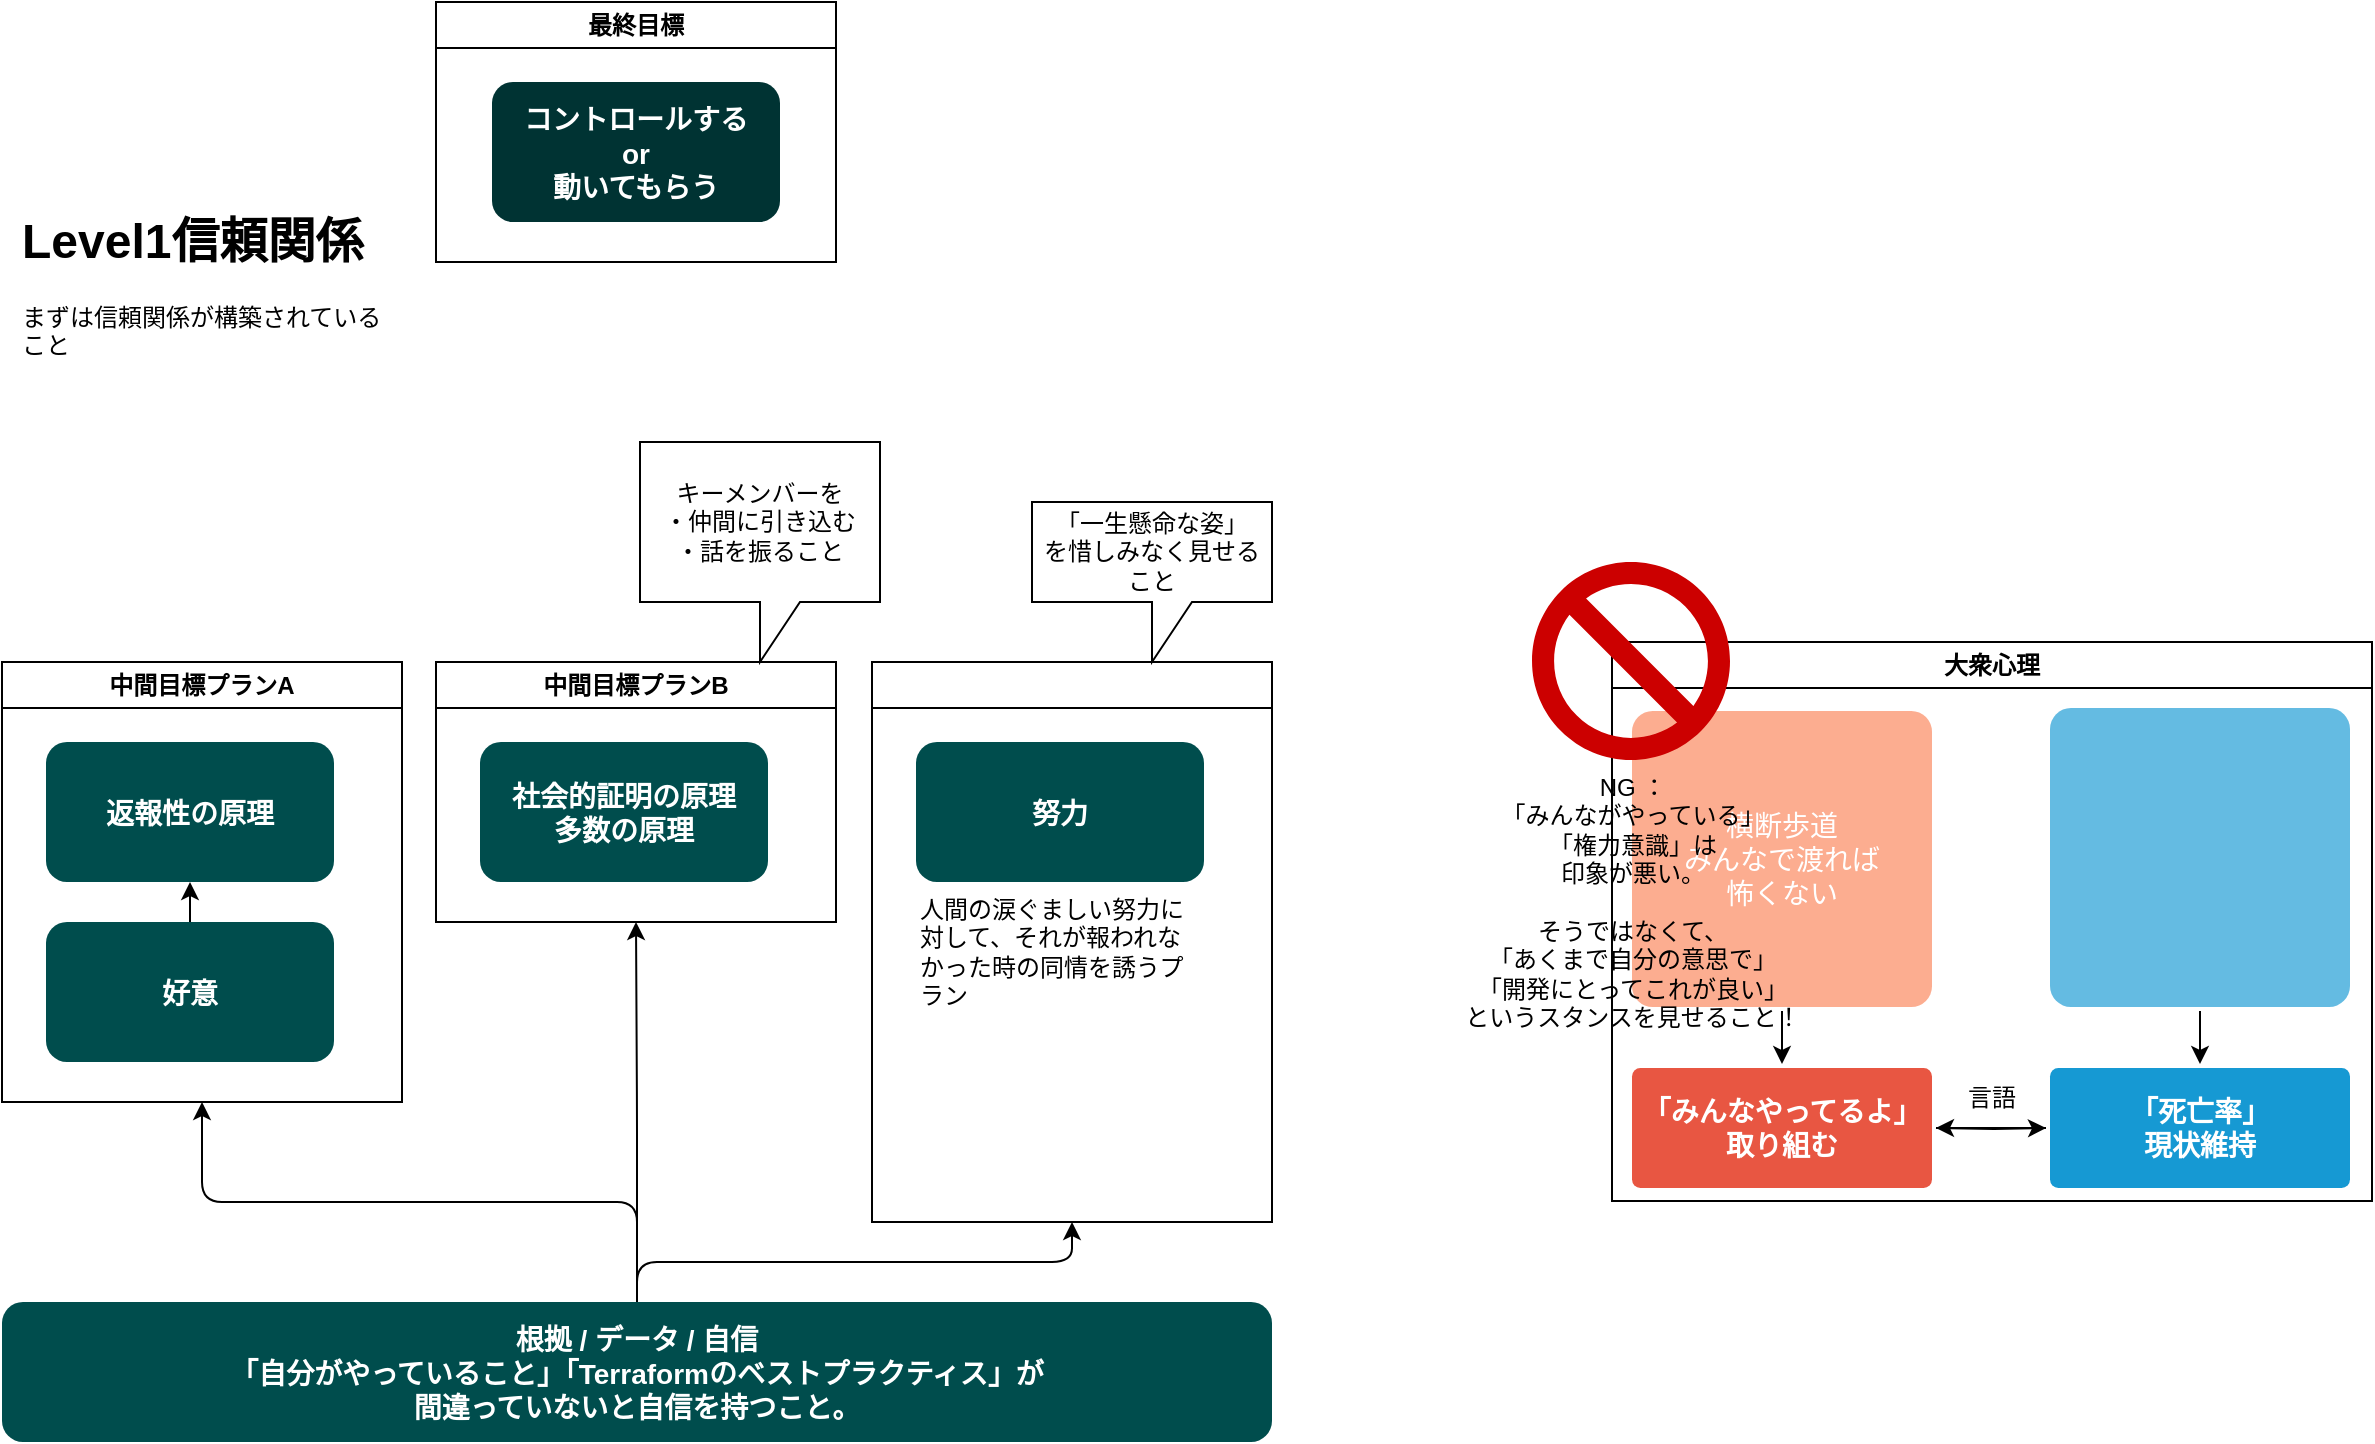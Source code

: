 <mxfile>
    <diagram name="ページ1" id="16POWw2BMLzCoKCeQJE8">
        <mxGraphModel dx="1220" dy="656" grid="1" gridSize="10" guides="1" tooltips="1" connect="1" arrows="1" fold="1" page="1" pageScale="1" pageWidth="827" pageHeight="1169" math="0" shadow="0">
            <root>
                <mxCell id="0"/>
                <mxCell id="1" parent="0"/>
                <mxCell id="2" value="&lt;h1&gt;Level1信頼関係&lt;/h1&gt;&lt;p&gt;まずは信頼関係が構築されていること&lt;/p&gt;" style="text;html=1;strokeColor=none;fillColor=none;spacing=5;spacingTop=-20;whiteSpace=wrap;overflow=hidden;rounded=0;" parent="1" vertex="1">
                    <mxGeometry x="40" y="110" width="190" height="120" as="geometry"/>
                </mxCell>
                <mxCell id="5" value="最終目標" style="swimlane;whiteSpace=wrap;html=1;fillColor=#FFFFFF;" parent="1" vertex="1">
                    <mxGeometry x="252" y="10" width="200" height="130" as="geometry"/>
                </mxCell>
                <mxCell id="4" value="コントロールする&#10;or&#10;動いてもらう" style="rounded=1;fillColor=#003333;strokeColor=none;shadow=0;gradientColor=none;fontStyle=1;fontColor=#FFFFFF;fontSize=14;" parent="5" vertex="1">
                    <mxGeometry x="28" y="40" width="144" height="70" as="geometry"/>
                </mxCell>
                <mxCell id="6" value="中間目標プランA" style="swimlane;whiteSpace=wrap;html=1;fillColor=#FFFFFF;" parent="1" vertex="1">
                    <mxGeometry x="35" y="340" width="200" height="220" as="geometry"/>
                </mxCell>
                <mxCell id="16" style="edgeStyle=none;html=1;" parent="6" source="10" target="3" edge="1">
                    <mxGeometry relative="1" as="geometry"/>
                </mxCell>
                <mxCell id="10" value="好意" style="rounded=1;fillColor=#004D4D;strokeColor=none;shadow=0;gradientColor=none;fontStyle=1;fontColor=#FFFFFF;fontSize=14;" parent="6" vertex="1">
                    <mxGeometry x="22" y="130" width="144" height="70" as="geometry"/>
                </mxCell>
                <mxCell id="3" value="返報性の原理" style="rounded=1;fillColor=#004D4D;strokeColor=none;shadow=0;gradientColor=none;fontStyle=1;fontColor=#FFFFFF;fontSize=14;" parent="6" vertex="1">
                    <mxGeometry x="22" y="40" width="144" height="70" as="geometry"/>
                </mxCell>
                <mxCell id="8" value="中間目標プランB" style="swimlane;whiteSpace=wrap;html=1;fillColor=#FFFFFF;" parent="1" vertex="1">
                    <mxGeometry x="252" y="340" width="200" height="130" as="geometry"/>
                </mxCell>
                <mxCell id="9" value="社会的証明の原理&#10;多数の原理" style="rounded=1;fillColor=#004D4D;strokeColor=none;shadow=0;gradientColor=none;fontStyle=1;fontColor=#FFFFFF;fontSize=14;" parent="8" vertex="1">
                    <mxGeometry x="22" y="40" width="144" height="70" as="geometry"/>
                </mxCell>
                <mxCell id="17" value="" style="swimlane;whiteSpace=wrap;html=1;fillColor=#FFFFFF;" parent="1" vertex="1">
                    <mxGeometry x="470" y="340" width="200" height="280" as="geometry"/>
                </mxCell>
                <mxCell id="18" value="努力" style="rounded=1;fillColor=#004D4D;strokeColor=none;shadow=0;gradientColor=none;fontStyle=1;fontColor=#FFFFFF;fontSize=14;" parent="17" vertex="1">
                    <mxGeometry x="22" y="40" width="144" height="70" as="geometry"/>
                </mxCell>
                <mxCell id="29" value="人間の涙ぐましい努力に対して、それが報われなかった時の同情を誘うプラン" style="text;html=1;strokeColor=none;fillColor=none;align=left;verticalAlign=middle;whiteSpace=wrap;rounded=0;" parent="17" vertex="1">
                    <mxGeometry x="22" y="120" width="138" height="50" as="geometry"/>
                </mxCell>
                <mxCell id="31" value="キーメンバーを&lt;br&gt;・仲間に引き込む&lt;br&gt;・話を振ること" style="shape=callout;whiteSpace=wrap;html=1;perimeter=calloutPerimeter;" vertex="1" parent="1">
                    <mxGeometry x="354" y="230" width="120" height="110" as="geometry"/>
                </mxCell>
                <mxCell id="32" value="「一生懸命な姿」&lt;br&gt;を惜しみなく見せること" style="shape=callout;whiteSpace=wrap;html=1;perimeter=calloutPerimeter;" vertex="1" parent="1">
                    <mxGeometry x="550" y="260" width="120" height="80" as="geometry"/>
                </mxCell>
                <mxCell id="35" value="大衆心理" style="swimlane;whiteSpace=wrap;html=1;" vertex="1" parent="1">
                    <mxGeometry x="840" y="330" width="380" height="279.5" as="geometry"/>
                </mxCell>
                <mxCell id="36" style="edgeStyle=orthogonalEdgeStyle;rounded=0;orthogonalLoop=1;jettySize=auto;html=1;" edge="1" parent="35" source="37">
                    <mxGeometry relative="1" as="geometry">
                        <mxPoint x="162" y="243" as="targetPoint"/>
                    </mxGeometry>
                </mxCell>
                <mxCell id="37" value="「死亡率」&lt;br&gt;現状維持" style="rounded=1;whiteSpace=wrap;html=1;shadow=0;labelBackgroundColor=none;strokeColor=none;strokeWidth=3;fillColor=#1699d3;fontFamily=Helvetica;fontSize=14;fontColor=#FFFFFF;align=center;spacing=5;fontStyle=1;arcSize=7;perimeterSpacing=2;" vertex="1" parent="35">
                    <mxGeometry x="219" y="213" width="150" height="60" as="geometry"/>
                </mxCell>
                <mxCell id="38" style="edgeStyle=orthogonalEdgeStyle;rounded=0;orthogonalLoop=1;jettySize=auto;html=1;entryX=0;entryY=0.5;entryDx=0;entryDy=0;" edge="1" parent="35" target="37">
                    <mxGeometry relative="1" as="geometry">
                        <mxPoint x="162" y="243" as="sourcePoint"/>
                    </mxGeometry>
                </mxCell>
                <mxCell id="39" style="edgeStyle=orthogonalEdgeStyle;rounded=0;orthogonalLoop=1;jettySize=auto;html=1;entryX=0.5;entryY=0;entryDx=0;entryDy=0;" edge="1" parent="35" source="40" target="37">
                    <mxGeometry relative="1" as="geometry"/>
                </mxCell>
                <mxCell id="40" value="" style="rounded=1;whiteSpace=wrap;html=1;shadow=0;labelBackgroundColor=none;strokeColor=none;strokeWidth=3;fillColor=#64bbe2;fontFamily=Helvetica;fontSize=14;fontColor=#FFFFFF;align=center;spacing=5;arcSize=7;perimeterSpacing=2;" vertex="1" parent="35">
                    <mxGeometry x="219" y="33" width="150" height="149.5" as="geometry"/>
                </mxCell>
                <mxCell id="41" value="言語" style="text;html=1;strokeColor=none;fillColor=none;align=center;verticalAlign=middle;whiteSpace=wrap;rounded=0;" vertex="1" parent="35">
                    <mxGeometry x="160" y="213" width="60" height="30" as="geometry"/>
                </mxCell>
                <mxCell id="42" style="edgeStyle=orthogonalEdgeStyle;rounded=0;orthogonalLoop=1;jettySize=auto;html=1;entryX=0.5;entryY=0;entryDx=0;entryDy=0;" edge="1" parent="35" source="43" target="44">
                    <mxGeometry relative="1" as="geometry"/>
                </mxCell>
                <mxCell id="43" value="横断歩道&lt;br&gt;みんなで渡れば&lt;br&gt;怖くない" style="rounded=1;whiteSpace=wrap;html=1;shadow=0;labelBackgroundColor=none;strokeColor=none;strokeWidth=3;fillColor=#FCAD90;fontFamily=Helvetica;fontSize=14;fontColor=#FFFFFF;align=center;spacing=5;arcSize=7;perimeterSpacing=2;" vertex="1" parent="35">
                    <mxGeometry x="10" y="34.5" width="150" height="148" as="geometry"/>
                </mxCell>
                <mxCell id="44" value="「みんなやってるよ」&lt;br&gt;取り組む" style="rounded=1;whiteSpace=wrap;html=1;shadow=0;labelBackgroundColor=none;strokeColor=none;strokeWidth=3;fillColor=#e85642;fontFamily=Helvetica;fontSize=14;fontColor=#FFFFFF;align=center;spacing=5;fontStyle=1;arcSize=7;perimeterSpacing=2;" vertex="1" parent="35">
                    <mxGeometry x="10" y="213" width="150" height="60" as="geometry"/>
                </mxCell>
                <mxCell id="47" value="NG ：&lt;br&gt;「みんながやっている」&lt;br&gt;「権力意識」は&lt;br&gt;印象が悪い。&lt;br&gt;&lt;br&gt;そうではなくて、&lt;br&gt;「あくまで自分の意思で」&lt;br&gt;「開発にとってこれが良い」&lt;br&gt;というスタンスを見せること！" style="shape=mxgraph.signs.safety.no;html=1;pointerEvents=1;fillColor=#CC0000;strokeColor=none;verticalLabelPosition=bottom;verticalAlign=top;align=center;" vertex="1" parent="1">
                    <mxGeometry x="800" y="290" width="99" height="99" as="geometry"/>
                </mxCell>
                <mxCell id="49" style="edgeStyle=orthogonalEdgeStyle;html=1;entryX=0.5;entryY=1;entryDx=0;entryDy=0;" edge="1" parent="1" source="48" target="6">
                    <mxGeometry relative="1" as="geometry"/>
                </mxCell>
                <mxCell id="50" style="edgeStyle=orthogonalEdgeStyle;html=1;entryX=0.5;entryY=1;entryDx=0;entryDy=0;" edge="1" parent="1" source="48" target="8">
                    <mxGeometry relative="1" as="geometry"/>
                </mxCell>
                <mxCell id="51" style="edgeStyle=orthogonalEdgeStyle;html=1;entryX=0.5;entryY=1;entryDx=0;entryDy=0;" edge="1" parent="1" source="48" target="17">
                    <mxGeometry relative="1" as="geometry"/>
                </mxCell>
                <mxCell id="48" value="根拠 / データ / 自信&#10;「自分がやっていること」「Terraformのベストプラクティス」が&#10;間違っていないと自信を持つこと。" style="rounded=1;fillColor=#004D4D;strokeColor=none;shadow=0;gradientColor=none;fontStyle=1;fontColor=#FFFFFF;fontSize=14;" vertex="1" parent="1">
                    <mxGeometry x="35" y="660" width="635" height="70" as="geometry"/>
                </mxCell>
            </root>
        </mxGraphModel>
    </diagram>
</mxfile>